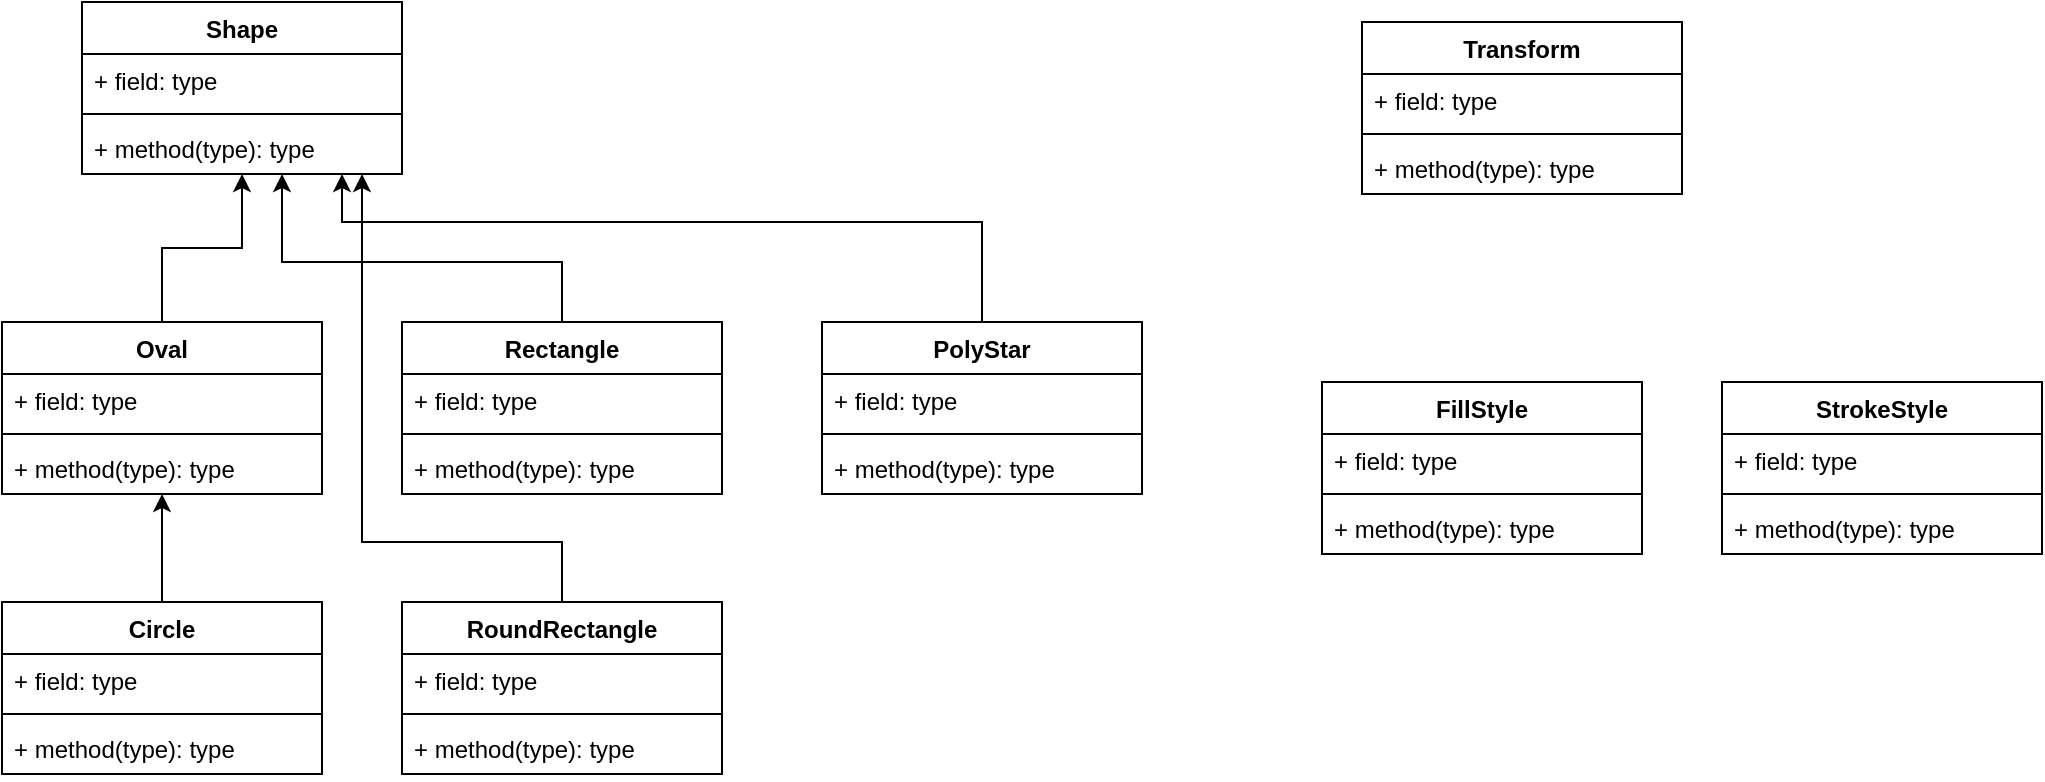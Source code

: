 <mxfile version="14.6.3" type="github">
  <diagram id="6a731a19-8d31-9384-78a2-239565b7b9f0" name="Page-1">
    <mxGraphModel dx="1673" dy="987" grid="1" gridSize="10" guides="1" tooltips="1" connect="1" arrows="1" fold="1" page="1" pageScale="1" pageWidth="1169" pageHeight="827" background="#ffffff" math="0" shadow="0">
      <root>
        <mxCell id="0" />
        <mxCell id="1" parent="0" />
        <mxCell id="HYq-_Ltuwx8YjHc5yeY7-1563" value="Shape" style="swimlane;fontStyle=1;align=center;verticalAlign=top;childLayout=stackLayout;horizontal=1;startSize=26;horizontalStack=0;resizeParent=1;resizeParentMax=0;resizeLast=0;collapsible=1;marginBottom=0;" vertex="1" parent="1">
          <mxGeometry x="170" y="100" width="160" height="86" as="geometry" />
        </mxCell>
        <mxCell id="HYq-_Ltuwx8YjHc5yeY7-1564" value="+ field: type" style="text;strokeColor=none;fillColor=none;align=left;verticalAlign=top;spacingLeft=4;spacingRight=4;overflow=hidden;rotatable=0;points=[[0,0.5],[1,0.5]];portConstraint=eastwest;" vertex="1" parent="HYq-_Ltuwx8YjHc5yeY7-1563">
          <mxGeometry y="26" width="160" height="26" as="geometry" />
        </mxCell>
        <mxCell id="HYq-_Ltuwx8YjHc5yeY7-1565" value="" style="line;strokeWidth=1;fillColor=none;align=left;verticalAlign=middle;spacingTop=-1;spacingLeft=3;spacingRight=3;rotatable=0;labelPosition=right;points=[];portConstraint=eastwest;" vertex="1" parent="HYq-_Ltuwx8YjHc5yeY7-1563">
          <mxGeometry y="52" width="160" height="8" as="geometry" />
        </mxCell>
        <mxCell id="HYq-_Ltuwx8YjHc5yeY7-1566" value="+ method(type): type" style="text;strokeColor=none;fillColor=none;align=left;verticalAlign=top;spacingLeft=4;spacingRight=4;overflow=hidden;rotatable=0;points=[[0,0.5],[1,0.5]];portConstraint=eastwest;" vertex="1" parent="HYq-_Ltuwx8YjHc5yeY7-1563">
          <mxGeometry y="60" width="160" height="26" as="geometry" />
        </mxCell>
        <mxCell id="HYq-_Ltuwx8YjHc5yeY7-1588" style="edgeStyle=orthogonalEdgeStyle;rounded=0;orthogonalLoop=1;jettySize=auto;html=1;" edge="1" parent="1" source="HYq-_Ltuwx8YjHc5yeY7-1568" target="HYq-_Ltuwx8YjHc5yeY7-1563">
          <mxGeometry relative="1" as="geometry" />
        </mxCell>
        <mxCell id="HYq-_Ltuwx8YjHc5yeY7-1568" value="Oval" style="swimlane;fontStyle=1;align=center;verticalAlign=top;childLayout=stackLayout;horizontal=1;startSize=26;horizontalStack=0;resizeParent=1;resizeParentMax=0;resizeLast=0;collapsible=1;marginBottom=0;" vertex="1" parent="1">
          <mxGeometry x="130" y="260" width="160" height="86" as="geometry" />
        </mxCell>
        <mxCell id="HYq-_Ltuwx8YjHc5yeY7-1569" value="+ field: type" style="text;strokeColor=none;fillColor=none;align=left;verticalAlign=top;spacingLeft=4;spacingRight=4;overflow=hidden;rotatable=0;points=[[0,0.5],[1,0.5]];portConstraint=eastwest;" vertex="1" parent="HYq-_Ltuwx8YjHc5yeY7-1568">
          <mxGeometry y="26" width="160" height="26" as="geometry" />
        </mxCell>
        <mxCell id="HYq-_Ltuwx8YjHc5yeY7-1570" value="" style="line;strokeWidth=1;fillColor=none;align=left;verticalAlign=middle;spacingTop=-1;spacingLeft=3;spacingRight=3;rotatable=0;labelPosition=right;points=[];portConstraint=eastwest;" vertex="1" parent="HYq-_Ltuwx8YjHc5yeY7-1568">
          <mxGeometry y="52" width="160" height="8" as="geometry" />
        </mxCell>
        <mxCell id="HYq-_Ltuwx8YjHc5yeY7-1571" value="+ method(type): type" style="text;strokeColor=none;fillColor=none;align=left;verticalAlign=top;spacingLeft=4;spacingRight=4;overflow=hidden;rotatable=0;points=[[0,0.5],[1,0.5]];portConstraint=eastwest;" vertex="1" parent="HYq-_Ltuwx8YjHc5yeY7-1568">
          <mxGeometry y="60" width="160" height="26" as="geometry" />
        </mxCell>
        <mxCell id="HYq-_Ltuwx8YjHc5yeY7-1591" style="edgeStyle=orthogonalEdgeStyle;rounded=0;orthogonalLoop=1;jettySize=auto;html=1;exitX=0.5;exitY=0;exitDx=0;exitDy=0;" edge="1" parent="1" source="HYq-_Ltuwx8YjHc5yeY7-1572" target="HYq-_Ltuwx8YjHc5yeY7-1568">
          <mxGeometry relative="1" as="geometry" />
        </mxCell>
        <mxCell id="HYq-_Ltuwx8YjHc5yeY7-1572" value="Circle" style="swimlane;fontStyle=1;align=center;verticalAlign=top;childLayout=stackLayout;horizontal=1;startSize=26;horizontalStack=0;resizeParent=1;resizeParentMax=0;resizeLast=0;collapsible=1;marginBottom=0;" vertex="1" parent="1">
          <mxGeometry x="130" y="400" width="160" height="86" as="geometry" />
        </mxCell>
        <mxCell id="HYq-_Ltuwx8YjHc5yeY7-1573" value="+ field: type" style="text;strokeColor=none;fillColor=none;align=left;verticalAlign=top;spacingLeft=4;spacingRight=4;overflow=hidden;rotatable=0;points=[[0,0.5],[1,0.5]];portConstraint=eastwest;" vertex="1" parent="HYq-_Ltuwx8YjHc5yeY7-1572">
          <mxGeometry y="26" width="160" height="26" as="geometry" />
        </mxCell>
        <mxCell id="HYq-_Ltuwx8YjHc5yeY7-1574" value="" style="line;strokeWidth=1;fillColor=none;align=left;verticalAlign=middle;spacingTop=-1;spacingLeft=3;spacingRight=3;rotatable=0;labelPosition=right;points=[];portConstraint=eastwest;" vertex="1" parent="HYq-_Ltuwx8YjHc5yeY7-1572">
          <mxGeometry y="52" width="160" height="8" as="geometry" />
        </mxCell>
        <mxCell id="HYq-_Ltuwx8YjHc5yeY7-1575" value="+ method(type): type" style="text;strokeColor=none;fillColor=none;align=left;verticalAlign=top;spacingLeft=4;spacingRight=4;overflow=hidden;rotatable=0;points=[[0,0.5],[1,0.5]];portConstraint=eastwest;" vertex="1" parent="HYq-_Ltuwx8YjHc5yeY7-1572">
          <mxGeometry y="60" width="160" height="26" as="geometry" />
        </mxCell>
        <mxCell id="HYq-_Ltuwx8YjHc5yeY7-1589" style="edgeStyle=orthogonalEdgeStyle;rounded=0;orthogonalLoop=1;jettySize=auto;html=1;" edge="1" parent="1" source="HYq-_Ltuwx8YjHc5yeY7-1576" target="HYq-_Ltuwx8YjHc5yeY7-1563">
          <mxGeometry relative="1" as="geometry">
            <mxPoint x="270" y="200" as="targetPoint" />
            <Array as="points">
              <mxPoint x="410" y="230" />
              <mxPoint x="270" y="230" />
            </Array>
          </mxGeometry>
        </mxCell>
        <mxCell id="HYq-_Ltuwx8YjHc5yeY7-1576" value="Rectangle" style="swimlane;fontStyle=1;align=center;verticalAlign=top;childLayout=stackLayout;horizontal=1;startSize=26;horizontalStack=0;resizeParent=1;resizeParentMax=0;resizeLast=0;collapsible=1;marginBottom=0;" vertex="1" parent="1">
          <mxGeometry x="330" y="260" width="160" height="86" as="geometry" />
        </mxCell>
        <mxCell id="HYq-_Ltuwx8YjHc5yeY7-1577" value="+ field: type" style="text;strokeColor=none;fillColor=none;align=left;verticalAlign=top;spacingLeft=4;spacingRight=4;overflow=hidden;rotatable=0;points=[[0,0.5],[1,0.5]];portConstraint=eastwest;" vertex="1" parent="HYq-_Ltuwx8YjHc5yeY7-1576">
          <mxGeometry y="26" width="160" height="26" as="geometry" />
        </mxCell>
        <mxCell id="HYq-_Ltuwx8YjHc5yeY7-1578" value="" style="line;strokeWidth=1;fillColor=none;align=left;verticalAlign=middle;spacingTop=-1;spacingLeft=3;spacingRight=3;rotatable=0;labelPosition=right;points=[];portConstraint=eastwest;" vertex="1" parent="HYq-_Ltuwx8YjHc5yeY7-1576">
          <mxGeometry y="52" width="160" height="8" as="geometry" />
        </mxCell>
        <mxCell id="HYq-_Ltuwx8YjHc5yeY7-1579" value="+ method(type): type" style="text;strokeColor=none;fillColor=none;align=left;verticalAlign=top;spacingLeft=4;spacingRight=4;overflow=hidden;rotatable=0;points=[[0,0.5],[1,0.5]];portConstraint=eastwest;" vertex="1" parent="HYq-_Ltuwx8YjHc5yeY7-1576">
          <mxGeometry y="60" width="160" height="26" as="geometry" />
        </mxCell>
        <mxCell id="HYq-_Ltuwx8YjHc5yeY7-1592" style="edgeStyle=orthogonalEdgeStyle;rounded=0;orthogonalLoop=1;jettySize=auto;html=1;" edge="1" parent="1" source="HYq-_Ltuwx8YjHc5yeY7-1580" target="HYq-_Ltuwx8YjHc5yeY7-1563">
          <mxGeometry relative="1" as="geometry">
            <Array as="points">
              <mxPoint x="410" y="370" />
              <mxPoint x="310" y="370" />
            </Array>
          </mxGeometry>
        </mxCell>
        <mxCell id="HYq-_Ltuwx8YjHc5yeY7-1580" value="RoundRectangle" style="swimlane;fontStyle=1;align=center;verticalAlign=top;childLayout=stackLayout;horizontal=1;startSize=26;horizontalStack=0;resizeParent=1;resizeParentMax=0;resizeLast=0;collapsible=1;marginBottom=0;" vertex="1" parent="1">
          <mxGeometry x="330" y="400" width="160" height="86" as="geometry" />
        </mxCell>
        <mxCell id="HYq-_Ltuwx8YjHc5yeY7-1581" value="+ field: type" style="text;strokeColor=none;fillColor=none;align=left;verticalAlign=top;spacingLeft=4;spacingRight=4;overflow=hidden;rotatable=0;points=[[0,0.5],[1,0.5]];portConstraint=eastwest;" vertex="1" parent="HYq-_Ltuwx8YjHc5yeY7-1580">
          <mxGeometry y="26" width="160" height="26" as="geometry" />
        </mxCell>
        <mxCell id="HYq-_Ltuwx8YjHc5yeY7-1582" value="" style="line;strokeWidth=1;fillColor=none;align=left;verticalAlign=middle;spacingTop=-1;spacingLeft=3;spacingRight=3;rotatable=0;labelPosition=right;points=[];portConstraint=eastwest;" vertex="1" parent="HYq-_Ltuwx8YjHc5yeY7-1580">
          <mxGeometry y="52" width="160" height="8" as="geometry" />
        </mxCell>
        <mxCell id="HYq-_Ltuwx8YjHc5yeY7-1583" value="+ method(type): type" style="text;strokeColor=none;fillColor=none;align=left;verticalAlign=top;spacingLeft=4;spacingRight=4;overflow=hidden;rotatable=0;points=[[0,0.5],[1,0.5]];portConstraint=eastwest;" vertex="1" parent="HYq-_Ltuwx8YjHc5yeY7-1580">
          <mxGeometry y="60" width="160" height="26" as="geometry" />
        </mxCell>
        <mxCell id="HYq-_Ltuwx8YjHc5yeY7-1590" style="edgeStyle=orthogonalEdgeStyle;rounded=0;orthogonalLoop=1;jettySize=auto;html=1;" edge="1" parent="1" source="HYq-_Ltuwx8YjHc5yeY7-1584" target="HYq-_Ltuwx8YjHc5yeY7-1563">
          <mxGeometry relative="1" as="geometry">
            <Array as="points">
              <mxPoint x="620" y="210" />
              <mxPoint x="300" y="210" />
            </Array>
          </mxGeometry>
        </mxCell>
        <mxCell id="HYq-_Ltuwx8YjHc5yeY7-1584" value="PolyStar" style="swimlane;fontStyle=1;align=center;verticalAlign=top;childLayout=stackLayout;horizontal=1;startSize=26;horizontalStack=0;resizeParent=1;resizeParentMax=0;resizeLast=0;collapsible=1;marginBottom=0;" vertex="1" parent="1">
          <mxGeometry x="540" y="260" width="160" height="86" as="geometry" />
        </mxCell>
        <mxCell id="HYq-_Ltuwx8YjHc5yeY7-1585" value="+ field: type" style="text;strokeColor=none;fillColor=none;align=left;verticalAlign=top;spacingLeft=4;spacingRight=4;overflow=hidden;rotatable=0;points=[[0,0.5],[1,0.5]];portConstraint=eastwest;" vertex="1" parent="HYq-_Ltuwx8YjHc5yeY7-1584">
          <mxGeometry y="26" width="160" height="26" as="geometry" />
        </mxCell>
        <mxCell id="HYq-_Ltuwx8YjHc5yeY7-1586" value="" style="line;strokeWidth=1;fillColor=none;align=left;verticalAlign=middle;spacingTop=-1;spacingLeft=3;spacingRight=3;rotatable=0;labelPosition=right;points=[];portConstraint=eastwest;" vertex="1" parent="HYq-_Ltuwx8YjHc5yeY7-1584">
          <mxGeometry y="52" width="160" height="8" as="geometry" />
        </mxCell>
        <mxCell id="HYq-_Ltuwx8YjHc5yeY7-1587" value="+ method(type): type" style="text;strokeColor=none;fillColor=none;align=left;verticalAlign=top;spacingLeft=4;spacingRight=4;overflow=hidden;rotatable=0;points=[[0,0.5],[1,0.5]];portConstraint=eastwest;" vertex="1" parent="HYq-_Ltuwx8YjHc5yeY7-1584">
          <mxGeometry y="60" width="160" height="26" as="geometry" />
        </mxCell>
        <mxCell id="HYq-_Ltuwx8YjHc5yeY7-1593" value="Transform" style="swimlane;fontStyle=1;align=center;verticalAlign=top;childLayout=stackLayout;horizontal=1;startSize=26;horizontalStack=0;resizeParent=1;resizeParentMax=0;resizeLast=0;collapsible=1;marginBottom=0;" vertex="1" parent="1">
          <mxGeometry x="810" y="110" width="160" height="86" as="geometry" />
        </mxCell>
        <mxCell id="HYq-_Ltuwx8YjHc5yeY7-1594" value="+ field: type" style="text;strokeColor=none;fillColor=none;align=left;verticalAlign=top;spacingLeft=4;spacingRight=4;overflow=hidden;rotatable=0;points=[[0,0.5],[1,0.5]];portConstraint=eastwest;" vertex="1" parent="HYq-_Ltuwx8YjHc5yeY7-1593">
          <mxGeometry y="26" width="160" height="26" as="geometry" />
        </mxCell>
        <mxCell id="HYq-_Ltuwx8YjHc5yeY7-1595" value="" style="line;strokeWidth=1;fillColor=none;align=left;verticalAlign=middle;spacingTop=-1;spacingLeft=3;spacingRight=3;rotatable=0;labelPosition=right;points=[];portConstraint=eastwest;" vertex="1" parent="HYq-_Ltuwx8YjHc5yeY7-1593">
          <mxGeometry y="52" width="160" height="8" as="geometry" />
        </mxCell>
        <mxCell id="HYq-_Ltuwx8YjHc5yeY7-1596" value="+ method(type): type" style="text;strokeColor=none;fillColor=none;align=left;verticalAlign=top;spacingLeft=4;spacingRight=4;overflow=hidden;rotatable=0;points=[[0,0.5],[1,0.5]];portConstraint=eastwest;" vertex="1" parent="HYq-_Ltuwx8YjHc5yeY7-1593">
          <mxGeometry y="60" width="160" height="26" as="geometry" />
        </mxCell>
        <mxCell id="HYq-_Ltuwx8YjHc5yeY7-1597" value="FillStyle" style="swimlane;fontStyle=1;align=center;verticalAlign=top;childLayout=stackLayout;horizontal=1;startSize=26;horizontalStack=0;resizeParent=1;resizeParentMax=0;resizeLast=0;collapsible=1;marginBottom=0;" vertex="1" parent="1">
          <mxGeometry x="790" y="290" width="160" height="86" as="geometry" />
        </mxCell>
        <mxCell id="HYq-_Ltuwx8YjHc5yeY7-1598" value="+ field: type" style="text;strokeColor=none;fillColor=none;align=left;verticalAlign=top;spacingLeft=4;spacingRight=4;overflow=hidden;rotatable=0;points=[[0,0.5],[1,0.5]];portConstraint=eastwest;" vertex="1" parent="HYq-_Ltuwx8YjHc5yeY7-1597">
          <mxGeometry y="26" width="160" height="26" as="geometry" />
        </mxCell>
        <mxCell id="HYq-_Ltuwx8YjHc5yeY7-1599" value="" style="line;strokeWidth=1;fillColor=none;align=left;verticalAlign=middle;spacingTop=-1;spacingLeft=3;spacingRight=3;rotatable=0;labelPosition=right;points=[];portConstraint=eastwest;" vertex="1" parent="HYq-_Ltuwx8YjHc5yeY7-1597">
          <mxGeometry y="52" width="160" height="8" as="geometry" />
        </mxCell>
        <mxCell id="HYq-_Ltuwx8YjHc5yeY7-1600" value="+ method(type): type" style="text;strokeColor=none;fillColor=none;align=left;verticalAlign=top;spacingLeft=4;spacingRight=4;overflow=hidden;rotatable=0;points=[[0,0.5],[1,0.5]];portConstraint=eastwest;" vertex="1" parent="HYq-_Ltuwx8YjHc5yeY7-1597">
          <mxGeometry y="60" width="160" height="26" as="geometry" />
        </mxCell>
        <mxCell id="HYq-_Ltuwx8YjHc5yeY7-1601" value="StrokeStyle" style="swimlane;fontStyle=1;align=center;verticalAlign=top;childLayout=stackLayout;horizontal=1;startSize=26;horizontalStack=0;resizeParent=1;resizeParentMax=0;resizeLast=0;collapsible=1;marginBottom=0;" vertex="1" parent="1">
          <mxGeometry x="990" y="290" width="160" height="86" as="geometry" />
        </mxCell>
        <mxCell id="HYq-_Ltuwx8YjHc5yeY7-1602" value="+ field: type" style="text;strokeColor=none;fillColor=none;align=left;verticalAlign=top;spacingLeft=4;spacingRight=4;overflow=hidden;rotatable=0;points=[[0,0.5],[1,0.5]];portConstraint=eastwest;" vertex="1" parent="HYq-_Ltuwx8YjHc5yeY7-1601">
          <mxGeometry y="26" width="160" height="26" as="geometry" />
        </mxCell>
        <mxCell id="HYq-_Ltuwx8YjHc5yeY7-1603" value="" style="line;strokeWidth=1;fillColor=none;align=left;verticalAlign=middle;spacingTop=-1;spacingLeft=3;spacingRight=3;rotatable=0;labelPosition=right;points=[];portConstraint=eastwest;" vertex="1" parent="HYq-_Ltuwx8YjHc5yeY7-1601">
          <mxGeometry y="52" width="160" height="8" as="geometry" />
        </mxCell>
        <mxCell id="HYq-_Ltuwx8YjHc5yeY7-1604" value="+ method(type): type" style="text;strokeColor=none;fillColor=none;align=left;verticalAlign=top;spacingLeft=4;spacingRight=4;overflow=hidden;rotatable=0;points=[[0,0.5],[1,0.5]];portConstraint=eastwest;" vertex="1" parent="HYq-_Ltuwx8YjHc5yeY7-1601">
          <mxGeometry y="60" width="160" height="26" as="geometry" />
        </mxCell>
      </root>
    </mxGraphModel>
  </diagram>
</mxfile>
